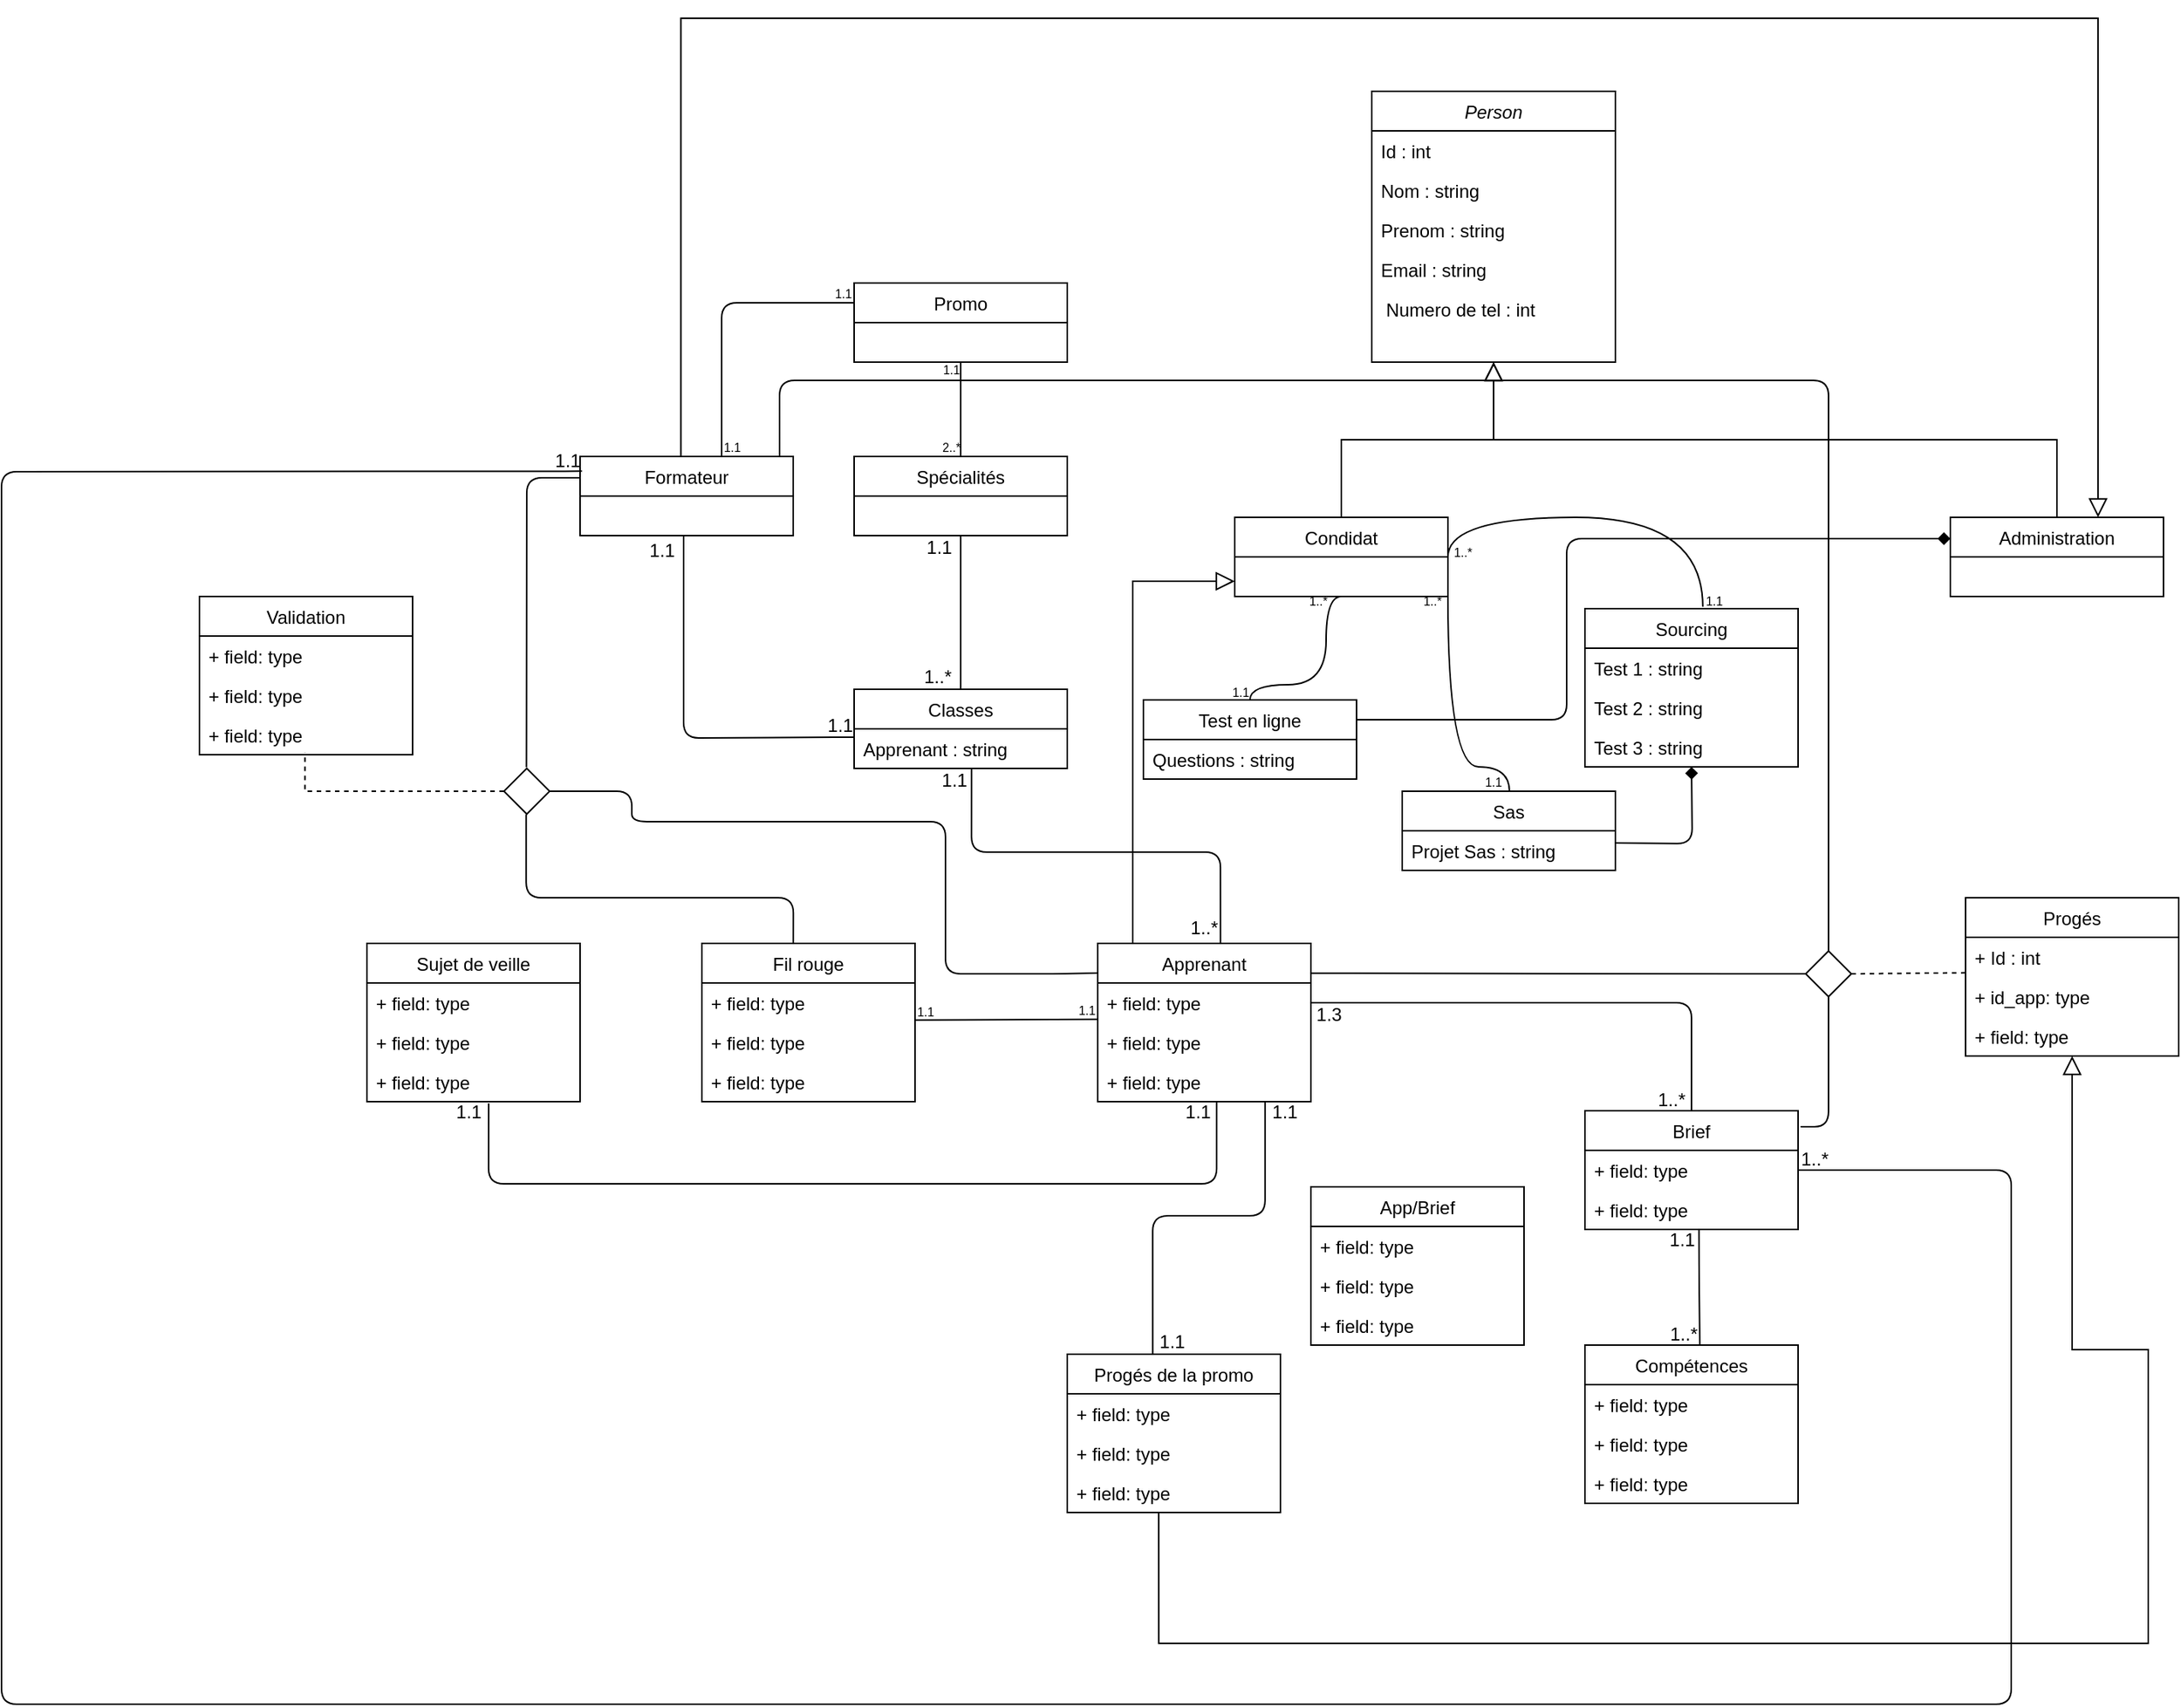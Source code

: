 <mxfile version="13.9.9" type="device"><diagram id="C5RBs43oDa-KdzZeNtuy" name="Page-1"><mxGraphModel dx="1618" dy="396" grid="0" gridSize="10" guides="1" tooltips="1" connect="1" arrows="1" fold="1" page="1" pageScale="1" pageWidth="827" pageHeight="1169" math="0" shadow="0"><root><mxCell id="WIyWlLk6GJQsqaUBKTNV-0"/><mxCell id="WIyWlLk6GJQsqaUBKTNV-1" parent="WIyWlLk6GJQsqaUBKTNV-0"/><mxCell id="zkfFHV4jXpPFQw0GAbJ--0" value="Person" style="swimlane;fontStyle=2;align=center;verticalAlign=top;childLayout=stackLayout;horizontal=1;startSize=26;horizontalStack=0;resizeParent=1;resizeLast=0;collapsible=1;marginBottom=0;rounded=0;shadow=0;strokeWidth=1;" parent="WIyWlLk6GJQsqaUBKTNV-1" vertex="1"><mxGeometry x="220" y="80" width="160" height="178" as="geometry"><mxRectangle x="230" y="140" width="160" height="26" as="alternateBounds"/></mxGeometry></mxCell><mxCell id="zkfFHV4jXpPFQw0GAbJ--1" value="Id : int" style="text;align=left;verticalAlign=top;spacingLeft=4;spacingRight=4;overflow=hidden;rotatable=0;points=[[0,0.5],[1,0.5]];portConstraint=eastwest;" parent="zkfFHV4jXpPFQw0GAbJ--0" vertex="1"><mxGeometry y="26" width="160" height="26" as="geometry"/></mxCell><mxCell id="zkfFHV4jXpPFQw0GAbJ--2" value="Nom : string" style="text;align=left;verticalAlign=top;spacingLeft=4;spacingRight=4;overflow=hidden;rotatable=0;points=[[0,0.5],[1,0.5]];portConstraint=eastwest;rounded=0;shadow=0;html=0;" parent="zkfFHV4jXpPFQw0GAbJ--0" vertex="1"><mxGeometry y="52" width="160" height="26" as="geometry"/></mxCell><mxCell id="zkfFHV4jXpPFQw0GAbJ--3" value="Prenom : string" style="text;align=left;verticalAlign=top;spacingLeft=4;spacingRight=4;overflow=hidden;rotatable=0;points=[[0,0.5],[1,0.5]];portConstraint=eastwest;rounded=0;shadow=0;html=0;" parent="zkfFHV4jXpPFQw0GAbJ--0" vertex="1"><mxGeometry y="78" width="160" height="26" as="geometry"/></mxCell><mxCell id="mxLAEqzlXiu7k6LsIDsg-8" value="Email : string" style="text;align=left;verticalAlign=top;spacingLeft=4;spacingRight=4;overflow=hidden;rotatable=0;points=[[0,0.5],[1,0.5]];portConstraint=eastwest;rounded=0;shadow=0;html=0;" parent="zkfFHV4jXpPFQw0GAbJ--0" vertex="1"><mxGeometry y="104" width="160" height="26" as="geometry"/></mxCell><mxCell id="mxLAEqzlXiu7k6LsIDsg-9" value=" Numero de tel : int" style="text;align=left;verticalAlign=top;spacingLeft=4;spacingRight=4;overflow=hidden;rotatable=0;points=[[0,0.5],[1,0.5]];portConstraint=eastwest;rounded=0;shadow=0;html=0;" parent="zkfFHV4jXpPFQw0GAbJ--0" vertex="1"><mxGeometry y="130" width="160" height="26" as="geometry"/></mxCell><mxCell id="zkfFHV4jXpPFQw0GAbJ--12" value="" style="endArrow=block;endSize=10;endFill=0;shadow=0;strokeWidth=1;rounded=0;edgeStyle=elbowEdgeStyle;elbow=vertical;" parent="WIyWlLk6GJQsqaUBKTNV-1" target="zkfFHV4jXpPFQw0GAbJ--0" edge="1"><mxGeometry width="160" relative="1" as="geometry"><mxPoint x="200" y="360" as="sourcePoint"/><mxPoint x="200" y="203" as="targetPoint"/></mxGeometry></mxCell><mxCell id="zkfFHV4jXpPFQw0GAbJ--16" value="" style="endArrow=block;endSize=10;endFill=0;shadow=0;strokeWidth=1;rounded=0;edgeStyle=elbowEdgeStyle;elbow=vertical;exitX=0.5;exitY=0;exitDx=0;exitDy=0;" parent="WIyWlLk6GJQsqaUBKTNV-1" source="mxLAEqzlXiu7k6LsIDsg-4" target="zkfFHV4jXpPFQw0GAbJ--0" edge="1"><mxGeometry width="160" relative="1" as="geometry"><mxPoint x="410" y="360" as="sourcePoint"/><mxPoint x="310" y="271" as="targetPoint"/></mxGeometry></mxCell><mxCell id="mxLAEqzlXiu7k6LsIDsg-0" value="Condidat" style="swimlane;fontStyle=0;childLayout=stackLayout;horizontal=1;startSize=26;fillColor=none;horizontalStack=0;resizeParent=1;resizeParentMax=0;resizeLast=0;collapsible=1;marginBottom=0;" parent="WIyWlLk6GJQsqaUBKTNV-1" vertex="1"><mxGeometry x="130" y="360" width="140" height="52" as="geometry"/></mxCell><mxCell id="mxLAEqzlXiu7k6LsIDsg-4" value="Administration" style="swimlane;fontStyle=0;childLayout=stackLayout;horizontal=1;startSize=26;fillColor=none;horizontalStack=0;resizeParent=1;resizeParentMax=0;resizeLast=0;collapsible=1;marginBottom=0;" parent="WIyWlLk6GJQsqaUBKTNV-1" vertex="1"><mxGeometry x="600" y="360" width="140" height="52" as="geometry"/></mxCell><mxCell id="mxLAEqzlXiu7k6LsIDsg-10" value="Test en ligne" style="swimlane;fontStyle=0;childLayout=stackLayout;horizontal=1;startSize=26;fillColor=none;horizontalStack=0;resizeParent=1;resizeParentMax=0;resizeLast=0;collapsible=1;marginBottom=0;" parent="WIyWlLk6GJQsqaUBKTNV-1" vertex="1"><mxGeometry x="70" y="480" width="140" height="52" as="geometry"/></mxCell><mxCell id="mxLAEqzlXiu7k6LsIDsg-13" value="Questions : string" style="text;strokeColor=none;fillColor=none;align=left;verticalAlign=top;spacingLeft=4;spacingRight=4;overflow=hidden;rotatable=0;points=[[0,0.5],[1,0.5]];portConstraint=eastwest;" parent="mxLAEqzlXiu7k6LsIDsg-10" vertex="1"><mxGeometry y="26" width="140" height="26" as="geometry"/></mxCell><mxCell id="mxLAEqzlXiu7k6LsIDsg-14" value="Sas" style="swimlane;fontStyle=0;childLayout=stackLayout;horizontal=1;startSize=26;fillColor=none;horizontalStack=0;resizeParent=1;resizeParentMax=0;resizeLast=0;collapsible=1;marginBottom=0;" parent="WIyWlLk6GJQsqaUBKTNV-1" vertex="1"><mxGeometry x="240" y="540" width="140" height="52" as="geometry"/></mxCell><mxCell id="mxLAEqzlXiu7k6LsIDsg-15" value="Projet Sas : string" style="text;strokeColor=none;fillColor=none;align=left;verticalAlign=top;spacingLeft=4;spacingRight=4;overflow=hidden;rotatable=0;points=[[0,0.5],[1,0.5]];portConstraint=eastwest;" parent="mxLAEqzlXiu7k6LsIDsg-14" vertex="1"><mxGeometry y="26" width="140" height="26" as="geometry"/></mxCell><mxCell id="mxLAEqzlXiu7k6LsIDsg-17" value="Sourcing" style="swimlane;fontStyle=0;childLayout=stackLayout;horizontal=1;startSize=26;fillColor=none;horizontalStack=0;resizeParent=1;resizeParentMax=0;resizeLast=0;collapsible=1;marginBottom=0;" parent="WIyWlLk6GJQsqaUBKTNV-1" vertex="1"><mxGeometry x="360" y="420" width="140" height="104" as="geometry"/></mxCell><mxCell id="mxLAEqzlXiu7k6LsIDsg-18" value="Test 1 : string" style="text;strokeColor=none;fillColor=none;align=left;verticalAlign=top;spacingLeft=4;spacingRight=4;overflow=hidden;rotatable=0;points=[[0,0.5],[1,0.5]];portConstraint=eastwest;" parent="mxLAEqzlXiu7k6LsIDsg-17" vertex="1"><mxGeometry y="26" width="140" height="26" as="geometry"/></mxCell><mxCell id="mxLAEqzlXiu7k6LsIDsg-21" value="Test 2 : string" style="text;strokeColor=none;fillColor=none;align=left;verticalAlign=top;spacingLeft=4;spacingRight=4;overflow=hidden;rotatable=0;points=[[0,0.5],[1,0.5]];portConstraint=eastwest;" parent="mxLAEqzlXiu7k6LsIDsg-17" vertex="1"><mxGeometry y="52" width="140" height="26" as="geometry"/></mxCell><mxCell id="mxLAEqzlXiu7k6LsIDsg-20" value="Test 3 : string" style="text;strokeColor=none;fillColor=none;align=left;verticalAlign=top;spacingLeft=4;spacingRight=4;overflow=hidden;rotatable=0;points=[[0,0.5],[1,0.5]];portConstraint=eastwest;" parent="mxLAEqzlXiu7k6LsIDsg-17" vertex="1"><mxGeometry y="78" width="140" height="26" as="geometry"/></mxCell><mxCell id="mxLAEqzlXiu7k6LsIDsg-22" value="Promo" style="swimlane;fontStyle=0;childLayout=stackLayout;horizontal=1;startSize=26;fillColor=none;horizontalStack=0;resizeParent=1;resizeParentMax=0;resizeLast=0;collapsible=1;marginBottom=0;" parent="WIyWlLk6GJQsqaUBKTNV-1" vertex="1"><mxGeometry x="-120" y="206" width="140" height="52" as="geometry"/></mxCell><mxCell id="mxLAEqzlXiu7k6LsIDsg-23" value="Spécialités" style="swimlane;fontStyle=0;childLayout=stackLayout;horizontal=1;startSize=26;fillColor=none;horizontalStack=0;resizeParent=1;resizeParentMax=0;resizeLast=0;collapsible=1;marginBottom=0;" parent="WIyWlLk6GJQsqaUBKTNV-1" vertex="1"><mxGeometry x="-120" y="320" width="140" height="52" as="geometry"/></mxCell><mxCell id="mxLAEqzlXiu7k6LsIDsg-24" value="Formateur" style="swimlane;fontStyle=0;childLayout=stackLayout;horizontal=1;startSize=26;fillColor=none;horizontalStack=0;resizeParent=1;resizeParentMax=0;resizeLast=0;collapsible=1;marginBottom=0;" parent="WIyWlLk6GJQsqaUBKTNV-1" vertex="1"><mxGeometry x="-300" y="320" width="140" height="52" as="geometry"/></mxCell><mxCell id="mxLAEqzlXiu7k6LsIDsg-25" value="Classes" style="swimlane;fontStyle=0;childLayout=stackLayout;horizontal=1;startSize=26;fillColor=none;horizontalStack=0;resizeParent=1;resizeParentMax=0;resizeLast=0;collapsible=1;marginBottom=0;" parent="WIyWlLk6GJQsqaUBKTNV-1" vertex="1"><mxGeometry x="-120" y="473" width="140" height="52" as="geometry"/></mxCell><mxCell id="mxLAEqzlXiu7k6LsIDsg-26" value="Apprenant : string" style="text;strokeColor=none;fillColor=none;align=left;verticalAlign=top;spacingLeft=4;spacingRight=4;overflow=hidden;rotatable=0;points=[[0,0.5],[1,0.5]];portConstraint=eastwest;" parent="mxLAEqzlXiu7k6LsIDsg-25" vertex="1"><mxGeometry y="26" width="140" height="26" as="geometry"/></mxCell><mxCell id="mxLAEqzlXiu7k6LsIDsg-29" value="Apprenant" style="swimlane;fontStyle=0;childLayout=stackLayout;horizontal=1;startSize=26;fillColor=none;horizontalStack=0;resizeParent=1;resizeParentMax=0;resizeLast=0;collapsible=1;marginBottom=0;" parent="WIyWlLk6GJQsqaUBKTNV-1" vertex="1"><mxGeometry x="40" y="640" width="140" height="104" as="geometry"/></mxCell><mxCell id="mxLAEqzlXiu7k6LsIDsg-30" value="+ field: type" style="text;strokeColor=none;fillColor=none;align=left;verticalAlign=top;spacingLeft=4;spacingRight=4;overflow=hidden;rotatable=0;points=[[0,0.5],[1,0.5]];portConstraint=eastwest;" parent="mxLAEqzlXiu7k6LsIDsg-29" vertex="1"><mxGeometry y="26" width="140" height="26" as="geometry"/></mxCell><mxCell id="mxLAEqzlXiu7k6LsIDsg-31" value="+ field: type" style="text;strokeColor=none;fillColor=none;align=left;verticalAlign=top;spacingLeft=4;spacingRight=4;overflow=hidden;rotatable=0;points=[[0,0.5],[1,0.5]];portConstraint=eastwest;" parent="mxLAEqzlXiu7k6LsIDsg-29" vertex="1"><mxGeometry y="52" width="140" height="26" as="geometry"/></mxCell><mxCell id="mxLAEqzlXiu7k6LsIDsg-32" value="+ field: type" style="text;strokeColor=none;fillColor=none;align=left;verticalAlign=top;spacingLeft=4;spacingRight=4;overflow=hidden;rotatable=0;points=[[0,0.5],[1,0.5]];portConstraint=eastwest;" parent="mxLAEqzlXiu7k6LsIDsg-29" vertex="1"><mxGeometry y="78" width="140" height="26" as="geometry"/></mxCell><mxCell id="mxLAEqzlXiu7k6LsIDsg-33" value="Fil rouge" style="swimlane;fontStyle=0;childLayout=stackLayout;horizontal=1;startSize=26;fillColor=none;horizontalStack=0;resizeParent=1;resizeParentMax=0;resizeLast=0;collapsible=1;marginBottom=0;" parent="WIyWlLk6GJQsqaUBKTNV-1" vertex="1"><mxGeometry x="-220" y="640" width="140" height="104" as="geometry"/></mxCell><mxCell id="mxLAEqzlXiu7k6LsIDsg-34" value="+ field: type" style="text;strokeColor=none;fillColor=none;align=left;verticalAlign=top;spacingLeft=4;spacingRight=4;overflow=hidden;rotatable=0;points=[[0,0.5],[1,0.5]];portConstraint=eastwest;" parent="mxLAEqzlXiu7k6LsIDsg-33" vertex="1"><mxGeometry y="26" width="140" height="26" as="geometry"/></mxCell><mxCell id="mxLAEqzlXiu7k6LsIDsg-35" value="+ field: type" style="text;strokeColor=none;fillColor=none;align=left;verticalAlign=top;spacingLeft=4;spacingRight=4;overflow=hidden;rotatable=0;points=[[0,0.5],[1,0.5]];portConstraint=eastwest;" parent="mxLAEqzlXiu7k6LsIDsg-33" vertex="1"><mxGeometry y="52" width="140" height="26" as="geometry"/></mxCell><mxCell id="mxLAEqzlXiu7k6LsIDsg-36" value="+ field: type" style="text;strokeColor=none;fillColor=none;align=left;verticalAlign=top;spacingLeft=4;spacingRight=4;overflow=hidden;rotatable=0;points=[[0,0.5],[1,0.5]];portConstraint=eastwest;" parent="mxLAEqzlXiu7k6LsIDsg-33" vertex="1"><mxGeometry y="78" width="140" height="26" as="geometry"/></mxCell><mxCell id="mxLAEqzlXiu7k6LsIDsg-37" value="Sujet de veille" style="swimlane;fontStyle=0;childLayout=stackLayout;horizontal=1;startSize=26;fillColor=none;horizontalStack=0;resizeParent=1;resizeParentMax=0;resizeLast=0;collapsible=1;marginBottom=0;" parent="WIyWlLk6GJQsqaUBKTNV-1" vertex="1"><mxGeometry x="-440" y="640" width="140" height="104" as="geometry"/></mxCell><mxCell id="mxLAEqzlXiu7k6LsIDsg-38" value="+ field: type" style="text;strokeColor=none;fillColor=none;align=left;verticalAlign=top;spacingLeft=4;spacingRight=4;overflow=hidden;rotatable=0;points=[[0,0.5],[1,0.5]];portConstraint=eastwest;" parent="mxLAEqzlXiu7k6LsIDsg-37" vertex="1"><mxGeometry y="26" width="140" height="26" as="geometry"/></mxCell><mxCell id="mxLAEqzlXiu7k6LsIDsg-39" value="+ field: type" style="text;strokeColor=none;fillColor=none;align=left;verticalAlign=top;spacingLeft=4;spacingRight=4;overflow=hidden;rotatable=0;points=[[0,0.5],[1,0.5]];portConstraint=eastwest;" parent="mxLAEqzlXiu7k6LsIDsg-37" vertex="1"><mxGeometry y="52" width="140" height="26" as="geometry"/></mxCell><mxCell id="mxLAEqzlXiu7k6LsIDsg-40" value="+ field: type" style="text;strokeColor=none;fillColor=none;align=left;verticalAlign=top;spacingLeft=4;spacingRight=4;overflow=hidden;rotatable=0;points=[[0,0.5],[1,0.5]];portConstraint=eastwest;" parent="mxLAEqzlXiu7k6LsIDsg-37" vertex="1"><mxGeometry y="78" width="140" height="26" as="geometry"/></mxCell><mxCell id="mxLAEqzlXiu7k6LsIDsg-41" value="Progés de la promo" style="swimlane;fontStyle=0;childLayout=stackLayout;horizontal=1;startSize=26;fillColor=none;horizontalStack=0;resizeParent=1;resizeParentMax=0;resizeLast=0;collapsible=1;marginBottom=0;" parent="WIyWlLk6GJQsqaUBKTNV-1" vertex="1"><mxGeometry x="20" y="910" width="140" height="104" as="geometry"/></mxCell><mxCell id="mxLAEqzlXiu7k6LsIDsg-42" value="+ field: type" style="text;strokeColor=none;fillColor=none;align=left;verticalAlign=top;spacingLeft=4;spacingRight=4;overflow=hidden;rotatable=0;points=[[0,0.5],[1,0.5]];portConstraint=eastwest;" parent="mxLAEqzlXiu7k6LsIDsg-41" vertex="1"><mxGeometry y="26" width="140" height="26" as="geometry"/></mxCell><mxCell id="mxLAEqzlXiu7k6LsIDsg-43" value="+ field: type" style="text;strokeColor=none;fillColor=none;align=left;verticalAlign=top;spacingLeft=4;spacingRight=4;overflow=hidden;rotatable=0;points=[[0,0.5],[1,0.5]];portConstraint=eastwest;" parent="mxLAEqzlXiu7k6LsIDsg-41" vertex="1"><mxGeometry y="52" width="140" height="26" as="geometry"/></mxCell><mxCell id="mxLAEqzlXiu7k6LsIDsg-44" value="+ field: type" style="text;strokeColor=none;fillColor=none;align=left;verticalAlign=top;spacingLeft=4;spacingRight=4;overflow=hidden;rotatable=0;points=[[0,0.5],[1,0.5]];portConstraint=eastwest;" parent="mxLAEqzlXiu7k6LsIDsg-41" vertex="1"><mxGeometry y="78" width="140" height="26" as="geometry"/></mxCell><mxCell id="mxLAEqzlXiu7k6LsIDsg-45" value="Validation" style="swimlane;fontStyle=0;childLayout=stackLayout;horizontal=1;startSize=26;fillColor=none;horizontalStack=0;resizeParent=1;resizeParentMax=0;resizeLast=0;collapsible=1;marginBottom=0;" parent="WIyWlLk6GJQsqaUBKTNV-1" vertex="1"><mxGeometry x="-550" y="412" width="140" height="104" as="geometry"/></mxCell><mxCell id="mxLAEqzlXiu7k6LsIDsg-46" value="+ field: type" style="text;strokeColor=none;fillColor=none;align=left;verticalAlign=top;spacingLeft=4;spacingRight=4;overflow=hidden;rotatable=0;points=[[0,0.5],[1,0.5]];portConstraint=eastwest;" parent="mxLAEqzlXiu7k6LsIDsg-45" vertex="1"><mxGeometry y="26" width="140" height="26" as="geometry"/></mxCell><mxCell id="mxLAEqzlXiu7k6LsIDsg-47" value="+ field: type" style="text;strokeColor=none;fillColor=none;align=left;verticalAlign=top;spacingLeft=4;spacingRight=4;overflow=hidden;rotatable=0;points=[[0,0.5],[1,0.5]];portConstraint=eastwest;" parent="mxLAEqzlXiu7k6LsIDsg-45" vertex="1"><mxGeometry y="52" width="140" height="26" as="geometry"/></mxCell><mxCell id="mxLAEqzlXiu7k6LsIDsg-48" value="+ field: type" style="text;strokeColor=none;fillColor=none;align=left;verticalAlign=top;spacingLeft=4;spacingRight=4;overflow=hidden;rotatable=0;points=[[0,0.5],[1,0.5]];portConstraint=eastwest;" parent="mxLAEqzlXiu7k6LsIDsg-45" vertex="1"><mxGeometry y="78" width="140" height="26" as="geometry"/></mxCell><mxCell id="mxLAEqzlXiu7k6LsIDsg-49" value="Brief" style="swimlane;fontStyle=0;childLayout=stackLayout;horizontal=1;startSize=26;fillColor=none;horizontalStack=0;resizeParent=1;resizeParentMax=0;resizeLast=0;collapsible=1;marginBottom=0;" parent="WIyWlLk6GJQsqaUBKTNV-1" vertex="1"><mxGeometry x="360" y="750" width="140" height="78" as="geometry"/></mxCell><mxCell id="mxLAEqzlXiu7k6LsIDsg-51" value="+ field: type" style="text;strokeColor=none;fillColor=none;align=left;verticalAlign=top;spacingLeft=4;spacingRight=4;overflow=hidden;rotatable=0;points=[[0,0.5],[1,0.5]];portConstraint=eastwest;" parent="mxLAEqzlXiu7k6LsIDsg-49" vertex="1"><mxGeometry y="26" width="140" height="26" as="geometry"/></mxCell><mxCell id="mxLAEqzlXiu7k6LsIDsg-52" value="+ field: type" style="text;strokeColor=none;fillColor=none;align=left;verticalAlign=top;spacingLeft=4;spacingRight=4;overflow=hidden;rotatable=0;points=[[0,0.5],[1,0.5]];portConstraint=eastwest;" parent="mxLAEqzlXiu7k6LsIDsg-49" vertex="1"><mxGeometry y="52" width="140" height="26" as="geometry"/></mxCell><mxCell id="mxLAEqzlXiu7k6LsIDsg-53" value="Progés" style="swimlane;fontStyle=0;childLayout=stackLayout;horizontal=1;startSize=26;fillColor=none;horizontalStack=0;resizeParent=1;resizeParentMax=0;resizeLast=0;collapsible=1;marginBottom=0;" parent="WIyWlLk6GJQsqaUBKTNV-1" vertex="1"><mxGeometry x="610" y="610" width="140" height="104" as="geometry"/></mxCell><mxCell id="mxLAEqzlXiu7k6LsIDsg-54" value="+ Id : int" style="text;strokeColor=none;fillColor=none;align=left;verticalAlign=top;spacingLeft=4;spacingRight=4;overflow=hidden;rotatable=0;points=[[0,0.5],[1,0.5]];portConstraint=eastwest;" parent="mxLAEqzlXiu7k6LsIDsg-53" vertex="1"><mxGeometry y="26" width="140" height="26" as="geometry"/></mxCell><mxCell id="mxLAEqzlXiu7k6LsIDsg-55" value="+ id_app: type" style="text;strokeColor=none;fillColor=none;align=left;verticalAlign=top;spacingLeft=4;spacingRight=4;overflow=hidden;rotatable=0;points=[[0,0.5],[1,0.5]];portConstraint=eastwest;" parent="mxLAEqzlXiu7k6LsIDsg-53" vertex="1"><mxGeometry y="52" width="140" height="26" as="geometry"/></mxCell><mxCell id="mxLAEqzlXiu7k6LsIDsg-56" value="+ field: type" style="text;strokeColor=none;fillColor=none;align=left;verticalAlign=top;spacingLeft=4;spacingRight=4;overflow=hidden;rotatable=0;points=[[0,0.5],[1,0.5]];portConstraint=eastwest;" parent="mxLAEqzlXiu7k6LsIDsg-53" vertex="1"><mxGeometry y="78" width="140" height="26" as="geometry"/></mxCell><mxCell id="mxLAEqzlXiu7k6LsIDsg-57" value="Compétences" style="swimlane;fontStyle=0;childLayout=stackLayout;horizontal=1;startSize=26;fillColor=none;horizontalStack=0;resizeParent=1;resizeParentMax=0;resizeLast=0;collapsible=1;marginBottom=0;" parent="WIyWlLk6GJQsqaUBKTNV-1" vertex="1"><mxGeometry x="360" y="904" width="140" height="104" as="geometry"/></mxCell><mxCell id="mxLAEqzlXiu7k6LsIDsg-58" value="+ field: type" style="text;strokeColor=none;fillColor=none;align=left;verticalAlign=top;spacingLeft=4;spacingRight=4;overflow=hidden;rotatable=0;points=[[0,0.5],[1,0.5]];portConstraint=eastwest;" parent="mxLAEqzlXiu7k6LsIDsg-57" vertex="1"><mxGeometry y="26" width="140" height="26" as="geometry"/></mxCell><mxCell id="mxLAEqzlXiu7k6LsIDsg-59" value="+ field: type" style="text;strokeColor=none;fillColor=none;align=left;verticalAlign=top;spacingLeft=4;spacingRight=4;overflow=hidden;rotatable=0;points=[[0,0.5],[1,0.5]];portConstraint=eastwest;" parent="mxLAEqzlXiu7k6LsIDsg-57" vertex="1"><mxGeometry y="52" width="140" height="26" as="geometry"/></mxCell><mxCell id="mxLAEqzlXiu7k6LsIDsg-60" value="+ field: type" style="text;strokeColor=none;fillColor=none;align=left;verticalAlign=top;spacingLeft=4;spacingRight=4;overflow=hidden;rotatable=0;points=[[0,0.5],[1,0.5]];portConstraint=eastwest;" parent="mxLAEqzlXiu7k6LsIDsg-57" vertex="1"><mxGeometry y="78" width="140" height="26" as="geometry"/></mxCell><mxCell id="AxrFwJQGlNSs7a1unoP7-0" value="App/Brief" style="swimlane;fontStyle=0;childLayout=stackLayout;horizontal=1;startSize=26;fillColor=none;horizontalStack=0;resizeParent=1;resizeParentMax=0;resizeLast=0;collapsible=1;marginBottom=0;" parent="WIyWlLk6GJQsqaUBKTNV-1" vertex="1"><mxGeometry x="180" y="800" width="140" height="104" as="geometry"/></mxCell><mxCell id="AxrFwJQGlNSs7a1unoP7-2" value="+ field: type" style="text;strokeColor=none;fillColor=none;align=left;verticalAlign=top;spacingLeft=4;spacingRight=4;overflow=hidden;rotatable=0;points=[[0,0.5],[1,0.5]];portConstraint=eastwest;" parent="AxrFwJQGlNSs7a1unoP7-0" vertex="1"><mxGeometry y="26" width="140" height="26" as="geometry"/></mxCell><mxCell id="AxrFwJQGlNSs7a1unoP7-1" value="+ field: type" style="text;strokeColor=none;fillColor=none;align=left;verticalAlign=top;spacingLeft=4;spacingRight=4;overflow=hidden;rotatable=0;points=[[0,0.5],[1,0.5]];portConstraint=eastwest;" parent="AxrFwJQGlNSs7a1unoP7-0" vertex="1"><mxGeometry y="52" width="140" height="26" as="geometry"/></mxCell><mxCell id="AxrFwJQGlNSs7a1unoP7-3" value="+ field: type" style="text;strokeColor=none;fillColor=none;align=left;verticalAlign=top;spacingLeft=4;spacingRight=4;overflow=hidden;rotatable=0;points=[[0,0.5],[1,0.5]];portConstraint=eastwest;" parent="AxrFwJQGlNSs7a1unoP7-0" vertex="1"><mxGeometry y="78" width="140" height="26" as="geometry"/></mxCell><mxCell id="AxrFwJQGlNSs7a1unoP7-4" value="" style="endArrow=none;html=1;edgeStyle=orthogonalEdgeStyle;curved=1;entryX=0.5;entryY=1;entryDx=0;entryDy=0;exitX=0.5;exitY=0;exitDx=0;exitDy=0;" parent="WIyWlLk6GJQsqaUBKTNV-1" source="mxLAEqzlXiu7k6LsIDsg-10" target="mxLAEqzlXiu7k6LsIDsg-0" edge="1"><mxGeometry width="50" height="50" relative="1" as="geometry"><mxPoint x="120" y="520" as="sourcePoint"/><mxPoint x="170" y="470" as="targetPoint"/><Array as="points"><mxPoint x="140" y="470"/><mxPoint x="190" y="470"/><mxPoint x="190" y="412"/></Array></mxGeometry></mxCell><mxCell id="AxrFwJQGlNSs7a1unoP7-5" value="&lt;font style=&quot;font-size: 8px&quot;&gt;1..*&lt;/font&gt;" style="text;html=1;strokeColor=none;fillColor=none;align=center;verticalAlign=middle;whiteSpace=wrap;rounded=0;" parent="WIyWlLk6GJQsqaUBKTNV-1" vertex="1"><mxGeometry x="165" y="404" width="40" height="20" as="geometry"/></mxCell><mxCell id="AxrFwJQGlNSs7a1unoP7-6" value="&lt;font style=&quot;font-size: 8px&quot;&gt;1.1&lt;/font&gt;" style="text;html=1;strokeColor=none;fillColor=none;align=center;verticalAlign=middle;whiteSpace=wrap;rounded=0;" parent="WIyWlLk6GJQsqaUBKTNV-1" vertex="1"><mxGeometry x="114" y="464" width="40" height="20" as="geometry"/></mxCell><mxCell id="AxrFwJQGlNSs7a1unoP7-7" value="" style="endArrow=none;html=1;edgeStyle=orthogonalEdgeStyle;curved=1;exitX=0.503;exitY=0;exitDx=0;exitDy=0;exitPerimeter=0;entryX=1;entryY=1;entryDx=0;entryDy=0;" parent="WIyWlLk6GJQsqaUBKTNV-1" source="mxLAEqzlXiu7k6LsIDsg-14" target="mxLAEqzlXiu7k6LsIDsg-0" edge="1"><mxGeometry width="50" height="50" relative="1" as="geometry"><mxPoint x="250" y="524" as="sourcePoint"/><mxPoint x="260" y="410" as="targetPoint"/><Array as="points"><mxPoint x="310" y="524"/><mxPoint x="270" y="524"/></Array></mxGeometry></mxCell><mxCell id="AxrFwJQGlNSs7a1unoP7-10" value="&lt;font style=&quot;font-size: 8px&quot;&gt;1..*&lt;/font&gt;" style="text;html=1;strokeColor=none;fillColor=none;align=center;verticalAlign=middle;whiteSpace=wrap;rounded=0;" parent="WIyWlLk6GJQsqaUBKTNV-1" vertex="1"><mxGeometry x="240" y="404" width="40" height="20" as="geometry"/></mxCell><mxCell id="AxrFwJQGlNSs7a1unoP7-11" value="&lt;font style=&quot;font-size: 8px&quot;&gt;1.1&lt;/font&gt;" style="text;html=1;strokeColor=none;fillColor=none;align=center;verticalAlign=middle;whiteSpace=wrap;rounded=0;" parent="WIyWlLk6GJQsqaUBKTNV-1" vertex="1"><mxGeometry x="280" y="523" width="40" height="20" as="geometry"/></mxCell><mxCell id="AxrFwJQGlNSs7a1unoP7-12" value="" style="endArrow=none;html=1;edgeStyle=orthogonalEdgeStyle;curved=1;exitX=1;exitY=0.5;exitDx=0;exitDy=0;entryX=0.553;entryY=-0.012;entryDx=0;entryDy=0;entryPerimeter=0;" parent="WIyWlLk6GJQsqaUBKTNV-1" source="mxLAEqzlXiu7k6LsIDsg-0" target="mxLAEqzlXiu7k6LsIDsg-17" edge="1"><mxGeometry width="50" height="50" relative="1" as="geometry"><mxPoint x="350" y="400" as="sourcePoint"/><mxPoint x="400" y="350" as="targetPoint"/><Array as="points"><mxPoint x="270" y="360"/><mxPoint x="437" y="360"/></Array></mxGeometry></mxCell><mxCell id="AxrFwJQGlNSs7a1unoP7-13" value="&lt;font style=&quot;font-size: 8px&quot;&gt;1..*&lt;/font&gt;" style="text;html=1;strokeColor=none;fillColor=none;align=center;verticalAlign=middle;whiteSpace=wrap;rounded=0;" parent="WIyWlLk6GJQsqaUBKTNV-1" vertex="1"><mxGeometry x="260" y="372" width="40" height="20" as="geometry"/></mxCell><mxCell id="AxrFwJQGlNSs7a1unoP7-14" value="&lt;font style=&quot;font-size: 8px&quot;&gt;1.1&lt;/font&gt;" style="text;html=1;strokeColor=none;fillColor=none;align=center;verticalAlign=middle;whiteSpace=wrap;rounded=0;" parent="WIyWlLk6GJQsqaUBKTNV-1" vertex="1"><mxGeometry x="425" y="404" width="40" height="20" as="geometry"/></mxCell><mxCell id="AxrFwJQGlNSs7a1unoP7-15" value="" style="endArrow=diamond;html=1;edgeStyle=orthogonalEdgeStyle;endFill=1;" parent="WIyWlLk6GJQsqaUBKTNV-1" edge="1"><mxGeometry width="50" height="50" relative="1" as="geometry"><mxPoint x="380" y="574" as="sourcePoint"/><mxPoint x="430" y="524" as="targetPoint"/></mxGeometry></mxCell><mxCell id="AxrFwJQGlNSs7a1unoP7-16" value="" style="endArrow=diamond;html=1;edgeStyle=orthogonalEdgeStyle;exitX=1;exitY=0.25;exitDx=0;exitDy=0;endFill=1;" parent="WIyWlLk6GJQsqaUBKTNV-1" source="mxLAEqzlXiu7k6LsIDsg-10" edge="1"><mxGeometry width="50" height="50" relative="1" as="geometry"><mxPoint x="311" y="424" as="sourcePoint"/><mxPoint x="600" y="374" as="targetPoint"/><Array as="points"><mxPoint x="348" y="493"/><mxPoint x="348" y="374"/></Array></mxGeometry></mxCell><mxCell id="AxrFwJQGlNSs7a1unoP7-18" value="" style="endArrow=block;endSize=10;endFill=0;shadow=0;strokeWidth=1;rounded=0;edgeStyle=elbowEdgeStyle;elbow=vertical;exitX=0.473;exitY=0.009;exitDx=0;exitDy=0;exitPerimeter=0;entryX=0.693;entryY=0;entryDx=0;entryDy=0;entryPerimeter=0;" parent="WIyWlLk6GJQsqaUBKTNV-1" source="mxLAEqzlXiu7k6LsIDsg-24" target="mxLAEqzlXiu7k6LsIDsg-4" edge="1"><mxGeometry width="160" relative="1" as="geometry"><mxPoint x="168" y="168" as="sourcePoint"/><mxPoint x="657" y="111" as="targetPoint"/><Array as="points"><mxPoint x="206" y="32"/></Array></mxGeometry></mxCell><mxCell id="AxrFwJQGlNSs7a1unoP7-19" value="" style="endArrow=none;html=1;edgeStyle=orthogonalEdgeStyle;entryX=0;entryY=0.25;entryDx=0;entryDy=0;" parent="WIyWlLk6GJQsqaUBKTNV-1" target="mxLAEqzlXiu7k6LsIDsg-22" edge="1"><mxGeometry width="50" height="50" relative="1" as="geometry"><mxPoint x="-207" y="320" as="sourcePoint"/><mxPoint x="-153" y="220" as="targetPoint"/><Array as="points"><mxPoint x="-207" y="219"/></Array></mxGeometry></mxCell><mxCell id="AxrFwJQGlNSs7a1unoP7-20" value="&lt;font style=&quot;font-size: 8px&quot;&gt;1.1&lt;/font&gt;" style="text;html=1;strokeColor=none;fillColor=none;align=center;verticalAlign=middle;whiteSpace=wrap;rounded=0;" parent="WIyWlLk6GJQsqaUBKTNV-1" vertex="1"><mxGeometry x="-220" y="303" width="40" height="20" as="geometry"/></mxCell><mxCell id="AxrFwJQGlNSs7a1unoP7-21" value="&lt;font style=&quot;font-size: 8px&quot;&gt;1.1&lt;/font&gt;" style="text;html=1;strokeColor=none;fillColor=none;align=center;verticalAlign=middle;whiteSpace=wrap;rounded=0;" parent="WIyWlLk6GJQsqaUBKTNV-1" vertex="1"><mxGeometry x="-147" y="202" width="40" height="20" as="geometry"/></mxCell><mxCell id="AxrFwJQGlNSs7a1unoP7-24" value="" style="endArrow=none;html=1;entryX=0.5;entryY=1;entryDx=0;entryDy=0;exitX=0.5;exitY=0;exitDx=0;exitDy=0;" parent="WIyWlLk6GJQsqaUBKTNV-1" source="mxLAEqzlXiu7k6LsIDsg-23" target="mxLAEqzlXiu7k6LsIDsg-22" edge="1"><mxGeometry width="50" height="50" relative="1" as="geometry"><mxPoint x="-53" y="320" as="sourcePoint"/><mxPoint x="-3" y="270" as="targetPoint"/></mxGeometry></mxCell><mxCell id="AxrFwJQGlNSs7a1unoP7-25" value="&lt;font style=&quot;font-size: 8px&quot;&gt;2..*&lt;/font&gt;" style="text;html=1;strokeColor=none;fillColor=none;align=center;verticalAlign=middle;whiteSpace=wrap;rounded=0;" parent="WIyWlLk6GJQsqaUBKTNV-1" vertex="1"><mxGeometry x="-76" y="303" width="40" height="20" as="geometry"/></mxCell><mxCell id="AxrFwJQGlNSs7a1unoP7-27" value="&lt;font style=&quot;font-size: 8px&quot;&gt;1.1&lt;/font&gt;" style="text;html=1;strokeColor=none;fillColor=none;align=center;verticalAlign=middle;whiteSpace=wrap;rounded=0;" parent="WIyWlLk6GJQsqaUBKTNV-1" vertex="1"><mxGeometry x="-76" y="252" width="40" height="20" as="geometry"/></mxCell><mxCell id="AxrFwJQGlNSs7a1unoP7-28" value="" style="endArrow=none;html=1;entryX=0.5;entryY=1;entryDx=0;entryDy=0;exitX=0.5;exitY=0;exitDx=0;exitDy=0;" parent="WIyWlLk6GJQsqaUBKTNV-1" source="mxLAEqzlXiu7k6LsIDsg-25" target="mxLAEqzlXiu7k6LsIDsg-23" edge="1"><mxGeometry width="50" height="50" relative="1" as="geometry"><mxPoint x="-80" y="442" as="sourcePoint"/><mxPoint x="-30" y="392" as="targetPoint"/></mxGeometry></mxCell><mxCell id="AxrFwJQGlNSs7a1unoP7-29" value="1.1" style="text;html=1;strokeColor=none;fillColor=none;align=center;verticalAlign=middle;whiteSpace=wrap;rounded=0;" parent="WIyWlLk6GJQsqaUBKTNV-1" vertex="1"><mxGeometry x="-84" y="370" width="40" height="20" as="geometry"/></mxCell><mxCell id="AxrFwJQGlNSs7a1unoP7-30" value="1..*" style="text;html=1;strokeColor=none;fillColor=none;align=center;verticalAlign=middle;whiteSpace=wrap;rounded=0;" parent="WIyWlLk6GJQsqaUBKTNV-1" vertex="1"><mxGeometry x="-85" y="455" width="40" height="20" as="geometry"/></mxCell><mxCell id="AxrFwJQGlNSs7a1unoP7-31" value="1.1" style="text;html=1;strokeColor=none;fillColor=none;align=center;verticalAlign=middle;whiteSpace=wrap;rounded=0;" parent="WIyWlLk6GJQsqaUBKTNV-1" vertex="1"><mxGeometry x="-266" y="372" width="40" height="20" as="geometry"/></mxCell><mxCell id="AxrFwJQGlNSs7a1unoP7-32" value="" style="endArrow=none;html=1;edgeStyle=orthogonalEdgeStyle;exitX=-0.001;exitY=0.212;exitDx=0;exitDy=0;entryX=0.5;entryY=1;entryDx=0;entryDy=0;exitPerimeter=0;" parent="WIyWlLk6GJQsqaUBKTNV-1" source="mxLAEqzlXiu7k6LsIDsg-26" edge="1"><mxGeometry width="50" height="50" relative="1" as="geometry"><mxPoint x="-123" y="497" as="sourcePoint"/><mxPoint x="-232" y="372" as="targetPoint"/><Array as="points"><mxPoint x="-123" y="505"/><mxPoint x="-232" y="505"/></Array></mxGeometry></mxCell><mxCell id="AxrFwJQGlNSs7a1unoP7-33" value="1.1" style="text;html=1;strokeColor=none;fillColor=none;align=center;verticalAlign=middle;whiteSpace=wrap;rounded=0;" parent="WIyWlLk6GJQsqaUBKTNV-1" vertex="1"><mxGeometry x="-149" y="487" width="40" height="20" as="geometry"/></mxCell><mxCell id="AxrFwJQGlNSs7a1unoP7-35" value="" style="endArrow=none;html=1;exitX=1.001;exitY=0.939;exitDx=0;exitDy=0;exitPerimeter=0;entryX=-0.001;entryY=0.92;entryDx=0;entryDy=0;entryPerimeter=0;" parent="WIyWlLk6GJQsqaUBKTNV-1" source="mxLAEqzlXiu7k6LsIDsg-34" target="mxLAEqzlXiu7k6LsIDsg-30" edge="1"><mxGeometry width="50" height="50" relative="1" as="geometry"><mxPoint x="-50" y="606" as="sourcePoint"/><mxPoint x="39" y="690" as="targetPoint"/></mxGeometry></mxCell><mxCell id="AxrFwJQGlNSs7a1unoP7-36" value="&lt;font style=&quot;font-size: 8px&quot;&gt;1.1&lt;/font&gt;" style="text;html=1;strokeColor=none;fillColor=none;align=center;verticalAlign=middle;whiteSpace=wrap;rounded=0;" parent="WIyWlLk6GJQsqaUBKTNV-1" vertex="1"><mxGeometry x="-93" y="674" width="40" height="20" as="geometry"/></mxCell><mxCell id="AxrFwJQGlNSs7a1unoP7-37" value="&lt;font style=&quot;font-size: 8px&quot;&gt;1.1&lt;/font&gt;" style="text;html=1;strokeColor=none;fillColor=none;align=center;verticalAlign=middle;whiteSpace=wrap;rounded=0;" parent="WIyWlLk6GJQsqaUBKTNV-1" vertex="1"><mxGeometry x="13" y="673" width="40" height="20" as="geometry"/></mxCell><mxCell id="AxrFwJQGlNSs7a1unoP7-38" value="" style="endArrow=none;html=1;edgeStyle=orthogonalEdgeStyle;entryX=0.551;entryY=0.985;entryDx=0;entryDy=0;entryPerimeter=0;exitX=0.576;exitY=-0.002;exitDx=0;exitDy=0;exitPerimeter=0;" parent="WIyWlLk6GJQsqaUBKTNV-1" source="mxLAEqzlXiu7k6LsIDsg-29" target="mxLAEqzlXiu7k6LsIDsg-26" edge="1"><mxGeometry width="50" height="50" relative="1" as="geometry"><mxPoint x="120" y="638" as="sourcePoint"/><mxPoint x="-40" y="542" as="targetPoint"/><Array as="points"><mxPoint x="121" y="580"/><mxPoint x="-43" y="580"/></Array></mxGeometry></mxCell><mxCell id="AxrFwJQGlNSs7a1unoP7-39" value="1..*" style="text;html=1;strokeColor=none;fillColor=none;align=center;verticalAlign=middle;whiteSpace=wrap;rounded=0;" parent="WIyWlLk6GJQsqaUBKTNV-1" vertex="1"><mxGeometry x="90" y="620" width="40" height="20" as="geometry"/></mxCell><mxCell id="AxrFwJQGlNSs7a1unoP7-40" value="1.1" style="text;html=1;strokeColor=none;fillColor=none;align=center;verticalAlign=middle;whiteSpace=wrap;rounded=0;" parent="WIyWlLk6GJQsqaUBKTNV-1" vertex="1"><mxGeometry x="-74" y="523" width="40" height="20" as="geometry"/></mxCell><mxCell id="AxrFwJQGlNSs7a1unoP7-42" value="" style="endArrow=none;html=1;edgeStyle=orthogonalEdgeStyle;entryX=0.5;entryY=0;entryDx=0;entryDy=0;exitX=1;exitY=0.5;exitDx=0;exitDy=0;" parent="WIyWlLk6GJQsqaUBKTNV-1" source="mxLAEqzlXiu7k6LsIDsg-30" target="mxLAEqzlXiu7k6LsIDsg-49" edge="1"><mxGeometry width="50" height="50" relative="1" as="geometry"><mxPoint x="190" y="680" as="sourcePoint"/><mxPoint x="240" y="630" as="targetPoint"/></mxGeometry></mxCell><mxCell id="AxrFwJQGlNSs7a1unoP7-43" value="1..*" style="text;html=1;strokeColor=none;fillColor=none;align=center;verticalAlign=middle;whiteSpace=wrap;rounded=0;" parent="WIyWlLk6GJQsqaUBKTNV-1" vertex="1"><mxGeometry x="397" y="733" width="40" height="20" as="geometry"/></mxCell><mxCell id="AxrFwJQGlNSs7a1unoP7-44" value="1.3" style="text;html=1;strokeColor=none;fillColor=none;align=center;verticalAlign=middle;whiteSpace=wrap;rounded=0;" parent="WIyWlLk6GJQsqaUBKTNV-1" vertex="1"><mxGeometry x="172" y="677" width="40" height="20" as="geometry"/></mxCell><mxCell id="AxrFwJQGlNSs7a1unoP7-45" value="" style="endArrow=none;html=1;entryX=0.535;entryY=1.004;entryDx=0;entryDy=0;entryPerimeter=0;exitX=0.539;exitY=0.002;exitDx=0;exitDy=0;exitPerimeter=0;" parent="WIyWlLk6GJQsqaUBKTNV-1" source="mxLAEqzlXiu7k6LsIDsg-57" target="mxLAEqzlXiu7k6LsIDsg-52" edge="1"><mxGeometry width="50" height="50" relative="1" as="geometry"><mxPoint x="414" y="890" as="sourcePoint"/><mxPoint x="464" y="840" as="targetPoint"/><Array as="points"><mxPoint x="435" y="860"/></Array></mxGeometry></mxCell><mxCell id="AxrFwJQGlNSs7a1unoP7-46" value="1..*" style="text;html=1;strokeColor=none;fillColor=none;align=center;verticalAlign=middle;whiteSpace=wrap;rounded=0;" parent="WIyWlLk6GJQsqaUBKTNV-1" vertex="1"><mxGeometry x="405" y="887" width="40" height="20" as="geometry"/></mxCell><mxCell id="AxrFwJQGlNSs7a1unoP7-47" value="1.1" style="text;html=1;strokeColor=none;fillColor=none;align=center;verticalAlign=middle;whiteSpace=wrap;rounded=0;" parent="WIyWlLk6GJQsqaUBKTNV-1" vertex="1"><mxGeometry x="404" y="825" width="40" height="20" as="geometry"/></mxCell><mxCell id="AxrFwJQGlNSs7a1unoP7-48" value="" style="endArrow=none;html=1;edgeStyle=orthogonalEdgeStyle;endFill=0;exitX=0.429;exitY=0.002;exitDx=0;exitDy=0;exitPerimeter=0;entryX=0.487;entryY=1.009;entryDx=0;entryDy=0;entryPerimeter=0;" parent="WIyWlLk6GJQsqaUBKTNV-1" edge="1"><mxGeometry width="50" height="50" relative="1" as="geometry"><mxPoint x="-159.94" y="640.208" as="sourcePoint"/><mxPoint x="-335.39" y="555.266" as="targetPoint"/><Array as="points"><mxPoint x="-160" y="610"/><mxPoint x="-335" y="610"/></Array></mxGeometry></mxCell><mxCell id="AxrFwJQGlNSs7a1unoP7-54" style="edgeStyle=orthogonalEdgeStyle;rounded=0;orthogonalLoop=1;jettySize=auto;html=1;startArrow=none;startFill=0;endArrow=none;endFill=0;entryX=0.495;entryY=0.949;entryDx=0;entryDy=0;entryPerimeter=0;dashed=1;" parent="WIyWlLk6GJQsqaUBKTNV-1" edge="1"><mxGeometry relative="1" as="geometry"><mxPoint x="-480.7" y="514.674" as="targetPoint"/><mxPoint x="-350" y="540" as="sourcePoint"/><Array as="points"><mxPoint x="-481" y="540"/></Array></mxGeometry></mxCell><mxCell id="AxrFwJQGlNSs7a1unoP7-49" value="" style="rhombus;" parent="WIyWlLk6GJQsqaUBKTNV-1" vertex="1"><mxGeometry x="-350" y="524.996" width="30" height="30" as="geometry"/></mxCell><mxCell id="AxrFwJQGlNSs7a1unoP7-52" value="" style="endArrow=none;html=1;edgeStyle=orthogonalEdgeStyle;exitX=1;exitY=0.5;exitDx=0;exitDy=0;entryX=-0.001;entryY=0.188;entryDx=0;entryDy=0;entryPerimeter=0;startArrow=none;startFill=0;" parent="WIyWlLk6GJQsqaUBKTNV-1" source="AxrFwJQGlNSs7a1unoP7-49" target="mxLAEqzlXiu7k6LsIDsg-29" edge="1"><mxGeometry width="50" height="50" relative="1" as="geometry"><mxPoint x="-266" y="582" as="sourcePoint"/><mxPoint x="10" y="630" as="targetPoint"/><Array as="points"><mxPoint x="-266" y="540"/><mxPoint x="-266" y="560"/><mxPoint x="-60" y="560"/><mxPoint x="-60" y="660"/><mxPoint x="10" y="660"/></Array></mxGeometry></mxCell><mxCell id="AxrFwJQGlNSs7a1unoP7-53" value="" style="endArrow=none;html=1;edgeStyle=orthogonalEdgeStyle;endFill=0;startArrow=none;startFill=0;exitX=0.492;exitY=-0.024;exitDx=0;exitDy=0;exitPerimeter=0;" parent="WIyWlLk6GJQsqaUBKTNV-1" source="AxrFwJQGlNSs7a1unoP7-49" edge="1"><mxGeometry width="50" height="50" relative="1" as="geometry"><mxPoint x="-330" y="510" as="sourcePoint"/><mxPoint x="-300" y="334" as="targetPoint"/><Array as="points"><mxPoint x="-335" y="510"/><mxPoint x="-335" y="510"/><mxPoint x="-335" y="334"/></Array></mxGeometry></mxCell><mxCell id="AxrFwJQGlNSs7a1unoP7-55" value="" style="endArrow=none;html=1;edgeStyle=orthogonalEdgeStyle;exitX=0.571;exitY=1.121;exitDx=0;exitDy=0;exitPerimeter=0;entryX=0.558;entryY=1.02;entryDx=0;entryDy=0;entryPerimeter=0;" parent="WIyWlLk6GJQsqaUBKTNV-1" target="mxLAEqzlXiu7k6LsIDsg-32" edge="1"><mxGeometry width="50" height="50" relative="1" as="geometry"><mxPoint x="-360.06" y="745.146" as="sourcePoint"/><mxPoint x="118.26" y="746.29" as="targetPoint"/><Array as="points"><mxPoint x="-360" y="798"/><mxPoint x="118" y="798"/></Array></mxGeometry></mxCell><mxCell id="AxrFwJQGlNSs7a1unoP7-56" value="1.1" style="text;html=1;strokeColor=none;fillColor=none;align=center;verticalAlign=middle;whiteSpace=wrap;rounded=0;" parent="WIyWlLk6GJQsqaUBKTNV-1" vertex="1"><mxGeometry x="-393" y="741" width="40" height="20" as="geometry"/></mxCell><mxCell id="AxrFwJQGlNSs7a1unoP7-57" value="1.1" style="text;html=1;strokeColor=none;fillColor=none;align=center;verticalAlign=middle;whiteSpace=wrap;rounded=0;" parent="WIyWlLk6GJQsqaUBKTNV-1" vertex="1"><mxGeometry x="86" y="741" width="40" height="20" as="geometry"/></mxCell><mxCell id="AxrFwJQGlNSs7a1unoP7-61" value="" style="endArrow=block;endSize=10;endFill=0;shadow=0;strokeWidth=1;rounded=0;edgeStyle=orthogonalEdgeStyle;elbow=vertical;exitX=0.429;exitY=1.013;exitDx=0;exitDy=0;exitPerimeter=0;" parent="WIyWlLk6GJQsqaUBKTNV-1" source="mxLAEqzlXiu7k6LsIDsg-44" edge="1"><mxGeometry width="160" relative="1" as="geometry"><mxPoint x="680" y="1100" as="sourcePoint"/><mxPoint x="680.0" y="714" as="targetPoint"/><Array as="points"><mxPoint x="80" y="1100"/><mxPoint x="730" y="1100"/><mxPoint x="730" y="907"/><mxPoint x="680" y="907"/></Array></mxGeometry></mxCell><mxCell id="AxrFwJQGlNSs7a1unoP7-62" value="" style="endArrow=none;html=1;edgeStyle=orthogonalEdgeStyle;entryX=0.785;entryY=1.001;entryDx=0;entryDy=0;entryPerimeter=0;exitX=0.401;exitY=-0.001;exitDx=0;exitDy=0;exitPerimeter=0;" parent="WIyWlLk6GJQsqaUBKTNV-1" source="mxLAEqzlXiu7k6LsIDsg-41" target="mxLAEqzlXiu7k6LsIDsg-32" edge="1"><mxGeometry width="50" height="50" relative="1" as="geometry"><mxPoint x="76" y="895" as="sourcePoint"/><mxPoint x="160" y="760" as="targetPoint"/><Array as="points"><mxPoint x="76" y="819"/><mxPoint x="150" y="819"/></Array></mxGeometry></mxCell><mxCell id="AxrFwJQGlNSs7a1unoP7-63" value="1.1" style="text;html=1;strokeColor=none;fillColor=none;align=center;verticalAlign=middle;whiteSpace=wrap;rounded=0;" parent="WIyWlLk6GJQsqaUBKTNV-1" vertex="1"><mxGeometry x="69" y="892" width="40" height="20" as="geometry"/></mxCell><mxCell id="AxrFwJQGlNSs7a1unoP7-64" value="1.1" style="text;html=1;strokeColor=none;fillColor=none;align=center;verticalAlign=middle;whiteSpace=wrap;rounded=0;" parent="WIyWlLk6GJQsqaUBKTNV-1" vertex="1"><mxGeometry x="143" y="741" width="40" height="20" as="geometry"/></mxCell><mxCell id="AxrFwJQGlNSs7a1unoP7-65" value="" style="endArrow=none;html=1;edgeStyle=orthogonalEdgeStyle;entryX=1;entryY=0.5;entryDx=0;entryDy=0;exitX=0.009;exitY=0.186;exitDx=0;exitDy=0;exitPerimeter=0;" parent="WIyWlLk6GJQsqaUBKTNV-1" source="mxLAEqzlXiu7k6LsIDsg-24" target="mxLAEqzlXiu7k6LsIDsg-51" edge="1"><mxGeometry width="50" height="50" relative="1" as="geometry"><mxPoint x="-680" y="310" as="sourcePoint"/><mxPoint x="600" y="790" as="targetPoint"/><Array as="points"><mxPoint x="-300" y="330"/><mxPoint x="-680" y="330"/><mxPoint x="-680" y="1140"/><mxPoint x="640" y="1140"/><mxPoint x="640" y="789"/></Array></mxGeometry></mxCell><mxCell id="AxrFwJQGlNSs7a1unoP7-68" value="1..*" style="text;html=1;strokeColor=none;fillColor=none;align=center;verticalAlign=middle;whiteSpace=wrap;rounded=0;" parent="WIyWlLk6GJQsqaUBKTNV-1" vertex="1"><mxGeometry x="491" y="772" width="40" height="20" as="geometry"/></mxCell><mxCell id="AxrFwJQGlNSs7a1unoP7-69" value="1.1" style="text;html=1;strokeColor=none;fillColor=none;align=center;verticalAlign=middle;whiteSpace=wrap;rounded=0;" parent="WIyWlLk6GJQsqaUBKTNV-1" vertex="1"><mxGeometry x="-328" y="313" width="40" height="20" as="geometry"/></mxCell><mxCell id="AxrFwJQGlNSs7a1unoP7-71" value="" style="rhombus;" parent="WIyWlLk6GJQsqaUBKTNV-1" vertex="1"><mxGeometry x="505" y="645" width="30" height="30" as="geometry"/></mxCell><mxCell id="AxrFwJQGlNSs7a1unoP7-72" value="" style="endArrow=none;html=1;entryX=0;entryY=0.5;entryDx=0;entryDy=0;exitX=1.002;exitY=0.189;exitDx=0;exitDy=0;exitPerimeter=0;startArrow=none;startFill=0;endFill=0;" parent="WIyWlLk6GJQsqaUBKTNV-1" source="mxLAEqzlXiu7k6LsIDsg-29" target="AxrFwJQGlNSs7a1unoP7-71" edge="1"><mxGeometry width="50" height="50" relative="1" as="geometry"><mxPoint x="364" y="655" as="sourcePoint"/><mxPoint x="414" y="605" as="targetPoint"/></mxGeometry></mxCell><mxCell id="AxrFwJQGlNSs7a1unoP7-73" value="" style="endArrow=none;html=1;edgeStyle=orthogonalEdgeStyle;exitX=1.012;exitY=0.134;exitDx=0;exitDy=0;exitPerimeter=0;startArrow=none;startFill=0;endFill=0;entryX=0.5;entryY=1;entryDx=0;entryDy=0;" parent="WIyWlLk6GJQsqaUBKTNV-1" source="mxLAEqzlXiu7k6LsIDsg-49" target="AxrFwJQGlNSs7a1unoP7-71" edge="1"><mxGeometry width="50" height="50" relative="1" as="geometry"><mxPoint x="520" y="760" as="sourcePoint"/><mxPoint x="520" y="673" as="targetPoint"/><Array as="points"><mxPoint x="520" y="761"/></Array></mxGeometry></mxCell><mxCell id="AxrFwJQGlNSs7a1unoP7-74" value="" style="endArrow=none;html=1;exitX=1;exitY=0.5;exitDx=0;exitDy=0;entryX=0.003;entryY=0.896;entryDx=0;entryDy=0;entryPerimeter=0;dashed=1;" parent="WIyWlLk6GJQsqaUBKTNV-1" source="AxrFwJQGlNSs7a1unoP7-71" target="mxLAEqzlXiu7k6LsIDsg-54" edge="1"><mxGeometry width="50" height="50" relative="1" as="geometry"><mxPoint x="560" y="690" as="sourcePoint"/><mxPoint x="610" y="640" as="targetPoint"/></mxGeometry></mxCell><mxCell id="AxrFwJQGlNSs7a1unoP7-75" value="" style="endArrow=none;html=1;edgeStyle=orthogonalEdgeStyle;entryX=0.5;entryY=0;entryDx=0;entryDy=0;exitX=0.936;exitY=0.001;exitDx=0;exitDy=0;exitPerimeter=0;" parent="WIyWlLk6GJQsqaUBKTNV-1" source="mxLAEqzlXiu7k6LsIDsg-24" target="AxrFwJQGlNSs7a1unoP7-71" edge="1"><mxGeometry width="50" height="50" relative="1" as="geometry"><mxPoint x="-170" y="280" as="sourcePoint"/><mxPoint x="160" y="280" as="targetPoint"/><Array as="points"><mxPoint x="-169" y="270"/><mxPoint x="520" y="270"/></Array></mxGeometry></mxCell><mxCell id="Is4fmuQxNou-T1D1DRq1-1" value="" style="endArrow=block;endSize=10;endFill=0;shadow=0;strokeWidth=1;rounded=0;edgeStyle=elbowEdgeStyle;elbow=vertical;" edge="1" parent="WIyWlLk6GJQsqaUBKTNV-1"><mxGeometry width="160" relative="1" as="geometry"><mxPoint x="63" y="640" as="sourcePoint"/><mxPoint x="130" y="402" as="targetPoint"/><Array as="points"><mxPoint x="50" y="402"/><mxPoint x="6" y="426"/></Array></mxGeometry></mxCell></root></mxGraphModel></diagram></mxfile>